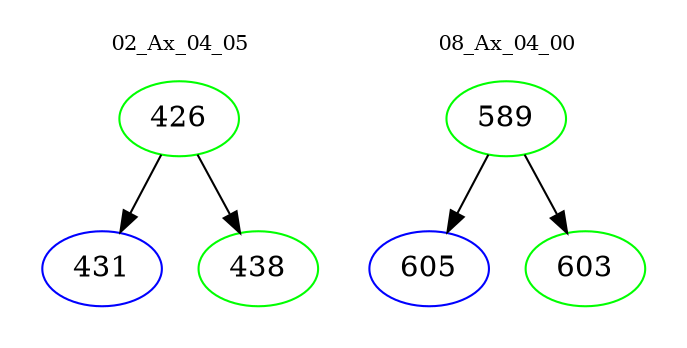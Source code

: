 digraph{
subgraph cluster_0 {
color = white
label = "02_Ax_04_05";
fontsize=10;
T0_426 [label="426", color="green"]
T0_426 -> T0_431 [color="black"]
T0_431 [label="431", color="blue"]
T0_426 -> T0_438 [color="black"]
T0_438 [label="438", color="green"]
}
subgraph cluster_1 {
color = white
label = "08_Ax_04_00";
fontsize=10;
T1_589 [label="589", color="green"]
T1_589 -> T1_605 [color="black"]
T1_605 [label="605", color="blue"]
T1_589 -> T1_603 [color="black"]
T1_603 [label="603", color="green"]
}
}
